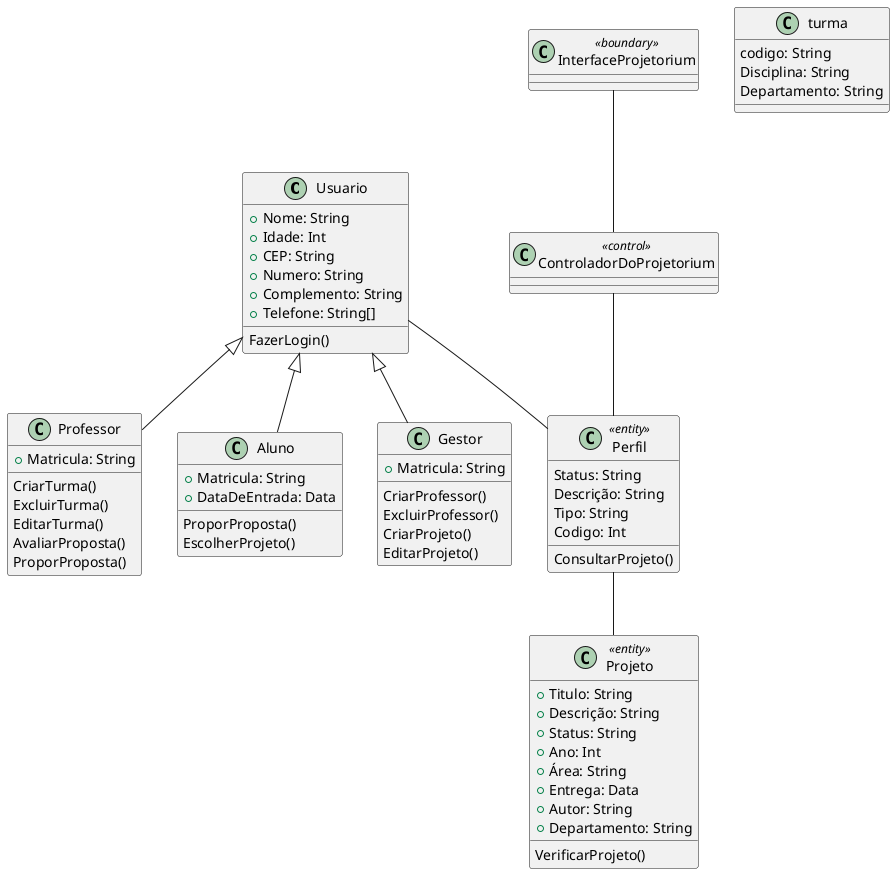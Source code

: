 @startuml ClasseDeProjeto

    class Usuario{
        +Nome: String
        +Idade: Int
        +CEP: String
        +Numero: String
        +Complemento: String
        +Telefone: String[]
        FazerLogin()
    }

    class Professor{
        +Matricula: String 
        CriarTurma()
        ExcluirTurma()
        EditarTurma()
        AvaliarProposta()
        ProporProposta()
    }

    class Aluno{
        +Matricula: String
        +DataDeEntrada: Data
        ProporProposta()
        EscolherProjeto()
    }

    class Gestor{
        +Matricula: String
        CriarProfessor()
        ExcluirProfessor()
        CriarProjeto()
        EditarProjeto()
    }

    class Projeto <<entity>>{
        +Titulo: String
        +Descrição: String
        +Status: String
        +Ano: Int
        +Área: String
        +Entrega: Data
        +Autor: String
        +Departamento: String
        VerificarProjeto()
    }

    class Perfil <<entity>>{
        Status: String
        Descrição: String
        Tipo: String
        Codigo: Int
        ConsultarProjeto()
    }

    class turma{
        codigo: String
        Disciplina: String
        Departamento: String
    }
    
    class InterfaceProjetorium <<boundary>>
    class ControladorDoProjetorium <<control>>

    Usuario -- Perfil
    Perfil -- Projeto
    ControladorDoProjetorium -- Perfil
    InterfaceProjetorium -- ControladorDoProjetorium
    Usuario <|-- Professor
    Usuario <|-- Aluno
    Usuario <|-- Gestor

@enduml